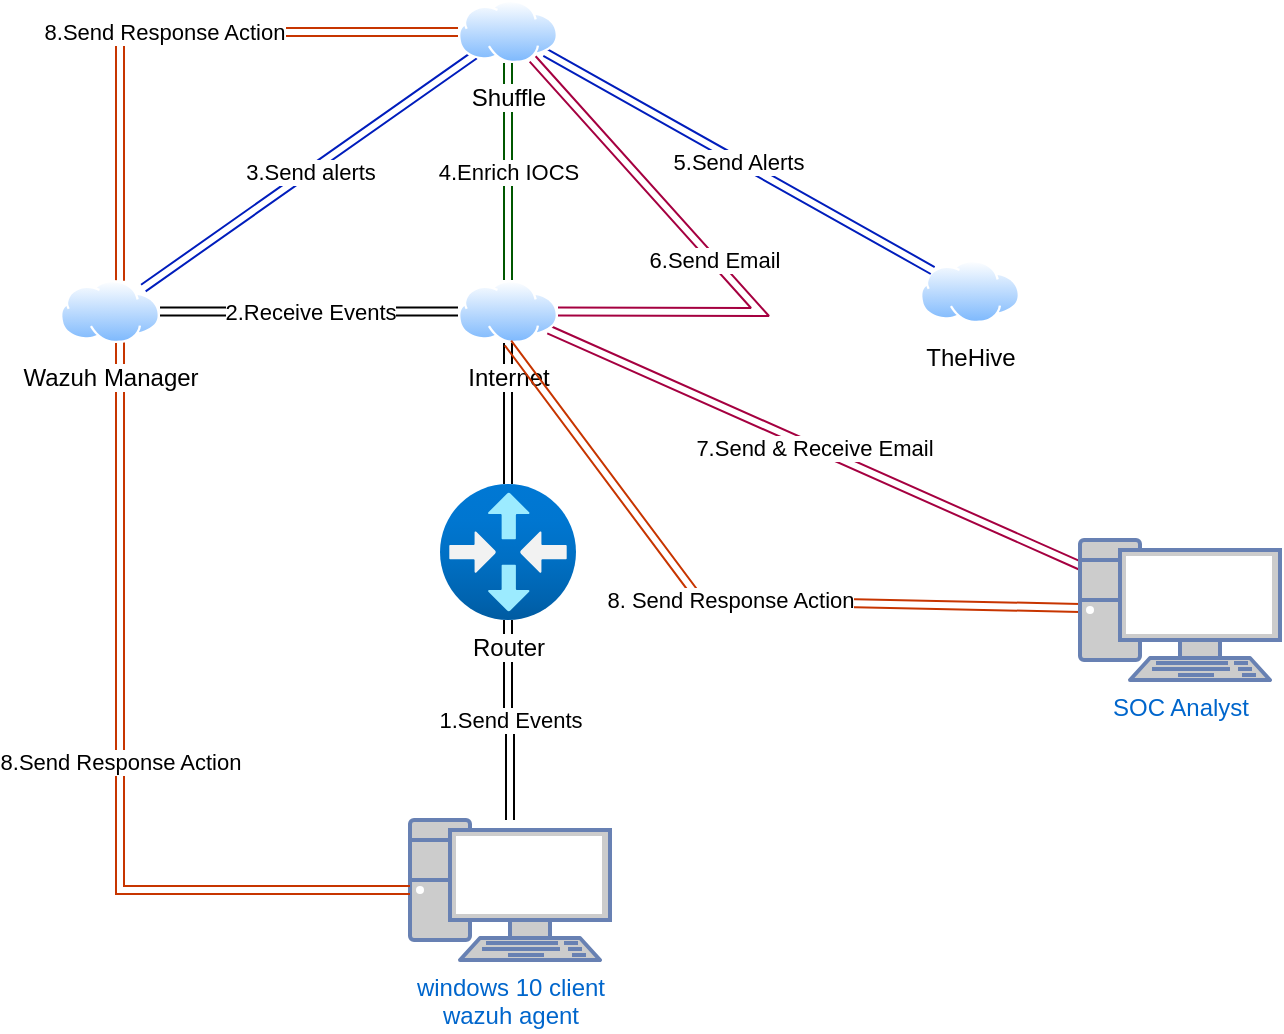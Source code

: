 <mxfile version="24.8.0">
  <diagram name="Page-1" id="5KB8sxXNBWU3y8yh9jyR">
    <mxGraphModel dx="1434" dy="772" grid="1" gridSize="10" guides="1" tooltips="1" connect="1" arrows="1" fold="1" page="1" pageScale="1" pageWidth="850" pageHeight="1100" math="0" shadow="0">
      <root>
        <mxCell id="0" />
        <mxCell id="1" parent="0" />
        <mxCell id="nO1lzbIFeB91-CKPpqld-11" value="1.Send Events" style="edgeStyle=orthogonalEdgeStyle;rounded=0;orthogonalLoop=1;jettySize=auto;html=1;startArrow=classic;startFill=1;shape=link;" edge="1" parent="1" source="nO1lzbIFeB91-CKPpqld-1" target="nO1lzbIFeB91-CKPpqld-2">
          <mxGeometry relative="1" as="geometry" />
        </mxCell>
        <mxCell id="nO1lzbIFeB91-CKPpqld-1" value="windows 10 client&lt;div&gt;wazuh agent&lt;/div&gt;" style="fontColor=#0066CC;verticalAlign=top;verticalLabelPosition=bottom;labelPosition=center;align=center;html=1;outlineConnect=0;fillColor=#CCCCCC;strokeColor=#6881B3;gradientColor=none;gradientDirection=north;strokeWidth=2;shape=mxgraph.networks.pc;" vertex="1" parent="1">
          <mxGeometry x="325" y="430" width="100" height="70" as="geometry" />
        </mxCell>
        <mxCell id="nO1lzbIFeB91-CKPpqld-2" value="Router" style="image;aspect=fixed;html=1;points=[];align=center;fontSize=12;image=img/lib/azure2/networking/Virtual_Router.svg;" vertex="1" parent="1">
          <mxGeometry x="340" y="262" width="68" height="68" as="geometry" />
        </mxCell>
        <mxCell id="nO1lzbIFeB91-CKPpqld-13" style="edgeStyle=orthogonalEdgeStyle;rounded=0;orthogonalLoop=1;jettySize=auto;html=1;shape=link;" edge="1" parent="1" source="nO1lzbIFeB91-CKPpqld-3" target="nO1lzbIFeB91-CKPpqld-2">
          <mxGeometry relative="1" as="geometry" />
        </mxCell>
        <mxCell id="nO1lzbIFeB91-CKPpqld-14" value="2.Receive Events" style="edgeStyle=orthogonalEdgeStyle;rounded=0;orthogonalLoop=1;jettySize=auto;html=1;shape=link;" edge="1" parent="1" source="nO1lzbIFeB91-CKPpqld-3" target="nO1lzbIFeB91-CKPpqld-4">
          <mxGeometry relative="1" as="geometry" />
        </mxCell>
        <mxCell id="nO1lzbIFeB91-CKPpqld-19" value="7.Send &amp;amp; Receive Email" style="rounded=0;orthogonalLoop=1;jettySize=auto;html=1;shape=link;fillColor=#d80073;strokeColor=#A50040;" edge="1" parent="1" source="nO1lzbIFeB91-CKPpqld-3" target="nO1lzbIFeB91-CKPpqld-12">
          <mxGeometry relative="1" as="geometry" />
        </mxCell>
        <mxCell id="nO1lzbIFeB91-CKPpqld-3" value="Internet" style="image;aspect=fixed;perimeter=ellipsePerimeter;html=1;align=center;shadow=0;dashed=0;spacingTop=3;image=img/lib/active_directory/internet_cloud.svg;" vertex="1" parent="1">
          <mxGeometry x="349" y="160" width="50" height="31.5" as="geometry" />
        </mxCell>
        <mxCell id="nO1lzbIFeB91-CKPpqld-15" value="3.Send alerts" style="rounded=0;orthogonalLoop=1;jettySize=auto;html=1;shape=link;fillColor=#0050ef;strokeColor=#001DBC;" edge="1" parent="1" source="nO1lzbIFeB91-CKPpqld-4" target="nO1lzbIFeB91-CKPpqld-8">
          <mxGeometry x="0.001" relative="1" as="geometry">
            <mxPoint x="170" y="90" as="targetPoint" />
            <mxPoint as="offset" />
          </mxGeometry>
        </mxCell>
        <mxCell id="nO1lzbIFeB91-CKPpqld-21" value="8.Send Response Action" style="edgeStyle=orthogonalEdgeStyle;rounded=0;orthogonalLoop=1;jettySize=auto;html=1;shape=link;fillColor=#fa6800;strokeColor=#C73500;" edge="1" parent="1" source="nO1lzbIFeB91-CKPpqld-4" target="nO1lzbIFeB91-CKPpqld-8">
          <mxGeometry relative="1" as="geometry">
            <mxPoint x="175" y="30" as="targetPoint" />
            <Array as="points">
              <mxPoint x="180" y="36" />
            </Array>
          </mxGeometry>
        </mxCell>
        <mxCell id="nO1lzbIFeB91-CKPpqld-22" value="&lt;span style=&quot;color: rgb(0, 0, 0); font-family: Helvetica; font-size: 11px; font-style: normal; font-variant-ligatures: normal; font-variant-caps: normal; font-weight: 400; letter-spacing: normal; orphans: 2; text-align: center; text-indent: 0px; text-transform: none; widows: 2; word-spacing: 0px; -webkit-text-stroke-width: 0px; white-space: nowrap; background-color: rgb(255, 255, 255); text-decoration-thickness: initial; text-decoration-style: initial; text-decoration-color: initial; display: inline !important; float: none;&quot;&gt;8.Send Response Action&lt;/span&gt;" style="edgeStyle=orthogonalEdgeStyle;rounded=0;orthogonalLoop=1;jettySize=auto;html=1;shape=link;fillColor=#fa6800;strokeColor=#C73500;" edge="1" parent="1" source="nO1lzbIFeB91-CKPpqld-4" target="nO1lzbIFeB91-CKPpqld-1">
          <mxGeometry relative="1" as="geometry">
            <Array as="points">
              <mxPoint x="180" y="465" />
            </Array>
          </mxGeometry>
        </mxCell>
        <mxCell id="nO1lzbIFeB91-CKPpqld-4" value="Wazuh Manager" style="image;aspect=fixed;perimeter=ellipsePerimeter;html=1;align=center;shadow=0;dashed=0;spacingTop=3;image=img/lib/active_directory/internet_cloud.svg;" vertex="1" parent="1">
          <mxGeometry x="150" y="160" width="50" height="31.5" as="geometry" />
        </mxCell>
        <mxCell id="nO1lzbIFeB91-CKPpqld-7" value="TheHive" style="image;aspect=fixed;perimeter=ellipsePerimeter;html=1;align=center;shadow=0;dashed=0;spacingTop=3;image=img/lib/active_directory/internet_cloud.svg;" vertex="1" parent="1">
          <mxGeometry x="580" y="150" width="50" height="31.5" as="geometry" />
        </mxCell>
        <mxCell id="nO1lzbIFeB91-CKPpqld-16" value="4.Enrich IOCS" style="edgeStyle=orthogonalEdgeStyle;rounded=0;orthogonalLoop=1;jettySize=auto;html=1;shape=link;fillColor=#008a00;strokeColor=#005700;" edge="1" parent="1" source="nO1lzbIFeB91-CKPpqld-8" target="nO1lzbIFeB91-CKPpqld-3">
          <mxGeometry relative="1" as="geometry" />
        </mxCell>
        <mxCell id="nO1lzbIFeB91-CKPpqld-17" value="5.Send Alerts" style="rounded=0;orthogonalLoop=1;jettySize=auto;html=1;fillColor=#0050ef;strokeColor=#001DBC;shape=link;" edge="1" parent="1" source="nO1lzbIFeB91-CKPpqld-8" target="nO1lzbIFeB91-CKPpqld-7">
          <mxGeometry relative="1" as="geometry" />
        </mxCell>
        <mxCell id="nO1lzbIFeB91-CKPpqld-18" value="6.Send Email" style="rounded=0;orthogonalLoop=1;jettySize=auto;html=1;fillColor=#d80073;strokeColor=#A50040;shape=link;" edge="1" parent="1" source="nO1lzbIFeB91-CKPpqld-8" target="nO1lzbIFeB91-CKPpqld-3">
          <mxGeometry relative="1" as="geometry">
            <Array as="points">
              <mxPoint x="500" y="176" />
            </Array>
          </mxGeometry>
        </mxCell>
        <mxCell id="nO1lzbIFeB91-CKPpqld-8" value="Shuffle" style="image;aspect=fixed;perimeter=ellipsePerimeter;html=1;align=center;shadow=0;dashed=0;spacingTop=3;image=img/lib/active_directory/internet_cloud.svg;" vertex="1" parent="1">
          <mxGeometry x="349" y="20" width="50" height="31.5" as="geometry" />
        </mxCell>
        <mxCell id="nO1lzbIFeB91-CKPpqld-20" value="8. Send Response Action" style="rounded=0;orthogonalLoop=1;jettySize=auto;html=1;entryX=0.5;entryY=1;entryDx=0;entryDy=0;shape=link;fillColor=#fa6800;strokeColor=#C73500;" edge="1" parent="1" source="nO1lzbIFeB91-CKPpqld-12" target="nO1lzbIFeB91-CKPpqld-3">
          <mxGeometry relative="1" as="geometry">
            <Array as="points">
              <mxPoint x="470" y="320" />
            </Array>
          </mxGeometry>
        </mxCell>
        <mxCell id="nO1lzbIFeB91-CKPpqld-12" value="SOC Analyst" style="fontColor=#0066CC;verticalAlign=top;verticalLabelPosition=bottom;labelPosition=center;align=center;html=1;outlineConnect=0;fillColor=#CCCCCC;strokeColor=#6881B3;gradientColor=none;gradientDirection=north;strokeWidth=2;shape=mxgraph.networks.pc;" vertex="1" parent="1">
          <mxGeometry x="660" y="290" width="100" height="70" as="geometry" />
        </mxCell>
      </root>
    </mxGraphModel>
  </diagram>
</mxfile>
